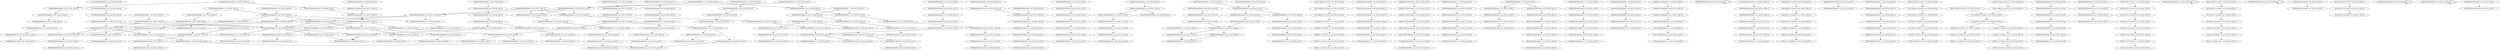 digraph G {
    "000000000000000100_4-22_COV:24_LEN:18" -> "000000000000001001_5-23_COV:22_LEN:18";
    "000000000000000000_1-19_COV:60_LEN:18" -> "000000000000000000_2-20_COV:70_LEN:18";
    "000000000100000010_7-24_COV:343_LEN:18" -> "000000001000000100_8-25_COV:350_LEN:18";
    "000000000000000100_3-21_COV:30_LEN:18" -> "000000000000001000_4-22_COV:30_LEN:18";
    "000000000000000010_6-24_COV:48_LEN:18" -> "000000000000000100_7-25_COV:48_LEN:18";
    "000000000000000001_5-23_COV:48_LEN:18" -> "000000000000000010_6-24_COV:48_LEN:18";
    "000000000000000001_1-19_COV:34_LEN:18" -> "000000000000000010_2-20_COV:31_LEN:18";
    "000001000000000000_2-20_COV:21_LEN:18" -> "000010000000000000_3-21_COV:21_LEN:18";
    "000000000000000000_2-20_COV:24_LEN:18" -> "000000000000000000_3-21_COV:27_LEN:18";
    "000000000000000001_5-23_COV:59_LEN:18" -> "000000000000000010_6-24_COV:62_LEN:18";
    "000001111010001110_7-24_COV:32_LEN:18" -> "000011110100011100_8-25_COV:31_LEN:18";
    "100000000000000010_7-24_COV:253_LEN:18" -> "000000000000000100_8-25_COV:1370_LEN:18";
    "000000100001000000_3-21_COV:30_LEN:18" -> "000001000010000000_4-22_COV:32_LEN:18";
    "000000000000000000_6-24_COV:34_LEN:18" -> "000000000000000000_7-25_COV:33_LEN:18";
    "000000000000000010_6-24_COV:34_LEN:18" -> "000000000000000100_7-25_COV:35_LEN:18";
    "000000000000001001_5-23_COV:20_LEN:18" -> "000000000000010010_6-24_COV:20_LEN:18";
    "100000000000000000_1-18_COV:256_LEN:18" -> "000000000000000001_2-19_COV:398_LEN:18";
    "100000000000000000_1-18_COV:256_LEN:18" -> "000000000000000000_2-19_COV:1307_LEN:18";
    "000000000000000000_2-20_COV:29_LEN:18" -> "000000000000000000_3-21_COV:28_LEN:18";
    "000000000000000010_6-24_COV:37_LEN:18" -> "000000000000000100_7-25_COV:36_LEN:18";
    "001100001000000011_7-24_COV:181_LEN:18" -> "011000010000000111_8-25_COV:174_LEN:18";
    "000000000000000001_5-23_COV:34_LEN:18" -> "000000000000000010_6-24_COV:34_LEN:18";
    "000000000000000100_3-21_COV:36_LEN:18" -> "000000000000001000_4-22_COV:37_LEN:18";
    "000000000000000010_6-24_COV:23_LEN:18" -> "000000000000000100_7-25_COV:22_LEN:18";
    "000000000000100000_4-21_COV:361_LEN:18" -> "000000000001000000_5-22_COV:350_LEN:18";
    "000000001000000000_3-20_COV:62_LEN:18" -> "000000010000000000_4-21_COV:57_LEN:18";
    "000000000100000001_2-19_COV:21_LEN:18" -> "000000001000000010_3-20_COV:19_LEN:18";
    "000000000001000000_5-22_COV:350_LEN:18" -> "000000000010000001_6-23_COV:346_LEN:18";
    "000000000000000010_6-24_COV:29_LEN:18" -> "000000000000000100_7-25_COV:29_LEN:18";
    "000000000000001000_1-19_COV:22_LEN:18" -> "000000000000010000_2-20_COV:22_LEN:18";
    "000000000100000010_6-24_COV:25_LEN:18" -> "000000001000000100_7-25_COV:25_LEN:18";
    "000000000000000000_2-20_COV:75_LEN:18" -> "000000000000000000_3-21_COV:77_LEN:18";
    "000000000000000000_2-20_COV:27_LEN:18" -> "000000000000000000_4-21_COV:1064_LEN:18";
    "000000000000000000_2-20_COV:27_LEN:18" -> "000000000000000001_4-21_COV:29_LEN:18";
    "000000000000000000_2-20_COV:27_LEN:18" -> "000000000000000000_4-22_COV:54_LEN:18";
    "000000000000000000_3-21_COV:71_LEN:18" -> "000000000000000000_4-22_COV:70_LEN:18";
    "000000001000000000_2-19_COV:27_LEN:18" -> "000000010000000000_3-20_COV:25_LEN:18";
    "000000000010000001_5-23_COV:24_LEN:18" -> "000000000100000010_6-24_COV:25_LEN:18";
    "000011000010000000_5-22_COV:184_LEN:18" -> "000110000100000001_6-23_COV:182_LEN:18";
    "000001100000000000_4-22_COV:30_LEN:18" -> "000011000000000001_5-23_COV:29_LEN:18";
    "000000000000000010_3-20_COV:390_LEN:18" -> "000000000000000100_4-21_COV:387_LEN:18";
    "000000000000000010_3-20_COV:390_LEN:18" -> "000000000000000100_4-22_COV:19_LEN:18";
    "000000000000000000_4-22_COV:21_LEN:18" -> "000000000000000001_5-23_COV:22_LEN:18";
    "000100000000000000_4-21_COV:263_LEN:18" -> "001000000000000000_5-22_COV:255_LEN:18";
    "000000000000000010_6-24_COV:22_LEN:18" -> "000000000000000100_7-25_COV:22_LEN:18";
    "000100001000000011_6-24_COV:30_LEN:18" -> "001000010000000111_7-25_COV:26_LEN:18";
    "000000000000010100_8-25_COV:20_LEN:18" -> "000000000000010100_8-25_COV:20_LEN:18";
    "000000000000000001_5-23_COV:28_LEN:18" -> "000000000000000010_6-24_COV:29_LEN:18";
    "000000000000001001_5-23_COV:21_LEN:18" -> "000000000000010010_6-24_COV:19_LEN:18";
    "000000000000000000_3-20_COV:1114_LEN:18" -> "000000000000000000_4-21_COV:1064_LEN:18";
    "000000000000000000_3-20_COV:1114_LEN:18" -> "000000000000000001_4-21_COV:29_LEN:18";
    "000000000000000000_3-20_COV:1114_LEN:18" -> "000000000000000000_4-22_COV:54_LEN:18";
    "011000001111010001_4-21_COV:38_LEN:18" -> "110000011110100011_5-22_COV:28_LEN:18";
    "000000000001000000_4-22_COV:28_LEN:18" -> "000000000010000001_5-23_COV:28_LEN:18";
    "000000010000100000_2-20_COV:29_LEN:18" -> "000000100001000000_3-21_COV:30_LEN:18";
    "010000111101000001_5-23_COV:88_LEN:18" -> "100001111010000010_6-24_COV:88_LEN:18";
    "000000000000000000_6-23_COV:376_LEN:18" -> "000000000000000000_7-24_COV:374_LEN:18";
    "000000000000000010_6-24_COV:65_LEN:18" -> "000000000000000100_7-25_COV:64_LEN:18";
    "000000000000000010_3-21_COV:24_LEN:18" -> "000000000000000100_4-22_COV:24_LEN:18";
    "000000000000000000_1-19_COV:31_LEN:18" -> "000000000000000000_2-20_COV:27_LEN:18";
    "000000000000000000_5-23_COV:31_LEN:18" -> "000000000000000000_6-24_COV:30_LEN:18";
    "000000000000010000_2-20_COV:19_LEN:18" -> "000000000000100000_3-21_COV:19_LEN:18";
    "001100000111101000_3-20_COV:34_LEN:18" -> "011000001111010001_4-21_COV:38_LEN:18";
    "000000100000000000_1-19_COV:20_LEN:18" -> "000001000000000000_2-20_COV:21_LEN:18";
    "000000000000000000_2-20_COV:34_LEN:18" -> "000000000000000000_3-21_COV:38_LEN:18";
    "000000000000000001_5-23_COV:23_LEN:18" -> "000000000000000010_6-24_COV:22_LEN:18";
    "000000000000000010_2-20_COV:25_LEN:18" -> "000000000000000100_3-21_COV:24_LEN:18";
    "000000000000000010_4-21_COV:251_LEN:18" -> "000000000000000100_5-22_COV:245_LEN:18";
    "001000011110100000_4-22_COV:92_LEN:18" -> "010000111101000001_5-23_COV:88_LEN:18";
    "000000000000000100_4-21_COV:387_LEN:18" -> "000000000000001001_5-23_COV:21_LEN:18";
    "000000000000000100_4-21_COV:387_LEN:18" -> "000000000000001000_5-22_COV:381_LEN:18";
    "000000000000100010_6-24_COV:28_LEN:18" -> "000000000001000100_7-25_COV:27_LEN:18";
    "011010001110100011_4-22_COV:48_LEN:18" -> "110100011101000111_5-23_COV:47_LEN:18";
    "000000001100000000_1-19_COV:31_LEN:18" -> "000000011000000000_2-20_COV:33_LEN:18";
    "000000000000100000_3-21_COV:26_LEN:18" -> "000000000001000000_4-22_COV:28_LEN:18";
    "000001000011110100_1-19_COV:80_LEN:18" -> "000010000111101000_2-20_COV:87_LEN:18";
    "000000000000100010_6-24_COV:24_LEN:18" -> "000000000001000100_7-25_COV:23_LEN:18";
    "000110100011110100_1-19_COV:19_LEN:18" -> "001101000111101000_3-20_COV:361_LEN:18";
    "000000000000000000_4-22_COV:49_LEN:18" -> "000000000000000001_5-23_COV:49_LEN:18";
    "000000000000000100_3-21_COV:20_LEN:18" -> "000000000000001000_4-22_COV:20_LEN:18";
    "000000110000000000_3-21_COV:31_LEN:18" -> "000001100000000000_4-22_COV:30_LEN:18";
    "000000000000000000_4-22_COV:36_LEN:18" -> "000000000000000001_5-23_COV:31_LEN:18";
    "000110100011110100_2-19_COV:353_LEN:18" -> "001101000111101000_3-20_COV:361_LEN:18";
    "101001111101100011_6-23_COV:57_LEN:18" -> "010011111011000110_7-24_COV:60_LEN:18";
    "000000000000000000_3-21_COV:64_LEN:18" -> "000000000000000000_4-22_COV:66_LEN:18";
    "000001000000000001_6-23_COV:37_LEN:18" -> "000010000000000010_7-24_COV:37_LEN:18";
    "000000000010000001_6-23_COV:346_LEN:18" -> "000000000100000010_7-24_COV:343_LEN:18";
    "000000000000000000_1-19_COV:20_LEN:18" -> "000000000000000000_1-19_COV:20_LEN:18";
    "000000000000000001_1-19_COV:36_LEN:18" -> "000000000000000010_2-20_COV:35_LEN:18";
    "000000100000000000_5-22_COV:55_LEN:18" -> "000001000000000001_6-23_COV:37_LEN:18";
    "000000000000000000_4-22_COV:63_LEN:18" -> "000000000000000001_5-23_COV:59_LEN:18";
    "000001000000000000_2-20_COV:21_LEN:18" -> "000010000000000000_3-21_COV:20_LEN:18";
    "000000000000000000_4-21_COV:1064_LEN:18" -> "000000000000000001_5-23_COV:48_LEN:18";
    "000000000000000000_4-21_COV:1064_LEN:18" -> "000000000000000000_5-22_COV:1477_LEN:18";
    "101000111010001110_6-24_COV:53_LEN:18" -> "010001110100011100_7-25_COV:55_LEN:18";
    "000010100111110110_2-19_COV:60_LEN:18" -> "000101001111101100_3-20_COV:64_LEN:18";
    "000000000000010001_5-23_COV:37_LEN:18" -> "000000000000100010_6-24_COV:38_LEN:18";
    "011010011110100011_4-22_COV:25_LEN:18" -> "110100111101000111_5-23_COV:23_LEN:18";
    "000000000000000000_6-24_COV:23_LEN:18" -> "000000000000000000_7-25_COV:22_LEN:18";
    "000000000000110010_7-24_COV:31_LEN:18" -> "000000000001100100_8-25_COV:30_LEN:18";
    "000000000000000000_6-24_COV:30_LEN:18" -> "000000000000000000_7-25_COV:29_LEN:18";
    "000000000100000000_1-18_COV:29_LEN:18" -> "000000001000000000_2-19_COV:27_LEN:18";
    "011100000000000000_1-18_COV:424_LEN:18" -> "111000000000000000_2-19_COV:428_LEN:18";
    "010011111011000110_7-24_COV:60_LEN:18" -> "100111110110001101_8-25_COV:58_LEN:18";
    "000000000100000010_6-24_COV:27_LEN:18" -> "000000001000000100_7-25_COV:24_LEN:18";
    "000000010000000000_3-20_COV:25_LEN:18" -> "000000100000000000_4-21_COV:25_LEN:18";
    "000011000001111010_1-18_COV:27_LEN:18" -> "000110000011110100_2-19_COV:32_LEN:18";
    "001000000000000000_5-22_COV:255_LEN:18" -> "010000000000000001_6-23_COV:253_LEN:18";
    "000000010000000100_4-21_COV:20_LEN:18" -> "000000100000001000_5-22_COV:19_LEN:18";
    "000010000000000010_7-24_COV:37_LEN:18" -> "000100000000000100_8-25_COV:48_LEN:18";
    "000000000000000010_6-24_COV:47_LEN:18" -> "000000000000000100_7-25_COV:46_LEN:18";
    "000000000000000010_6-24_COV:49_LEN:18" -> "000000000000000100_7-25_COV:48_LEN:18";
    "000000000000000000_2-20_COV:47_LEN:18" -> "000000000000000000_3-21_COV:48_LEN:18";
    "001101000111010001_3-21_COV:59_LEN:18" -> "011010001110100011_4-22_COV:48_LEN:18";
    "000000000000100010_7-24_COV:379_LEN:18" -> "000000000001000100_8-25_COV:380_LEN:18";
    "001101000111101000_3-20_COV:361_LEN:18" -> "011010001111010001_4-21_COV:359_LEN:18";
    "000110000000000011_6-24_COV:29_LEN:18" -> "001100000000000111_7-25_COV:28_LEN:18";
    "000000000000000000_1-19_COV:31_LEN:18" -> "000000000000000000_2-20_COV:29_LEN:18";
    "000000000000000100_3-21_COV:19_LEN:18" -> "000000000000000100_3-21_COV:19_LEN:18";
    "000011010001110100_1-19_COV:53_LEN:18" -> "000110100011101000_2-20_COV:58_LEN:18";
    "000011010011110100_1-19_COV:29_LEN:18" -> "000110100111101000_2-20_COV:28_LEN:18";
    "000000000000000000_4-22_COV:26_LEN:18" -> "000000000000000001_5-23_COV:28_LEN:18";
    "000000000000100010_6-24_COV:19_LEN:18" -> "000000000001000100_7-25_COV:19_LEN:18";
    "000100001111010000_3-21_COV:91_LEN:18" -> "001000011110100000_4-22_COV:92_LEN:18";
    "000000000000000001_5-23_COV:22_LEN:18" -> "000000000000000010_6-24_COV:23_LEN:18";
    "000110100111101000_2-20_COV:21_LEN:18" -> "001101001111010001_3-21_COV:21_LEN:18";
    "000000000000000010_6-24_COV:50_LEN:18" -> "000000000000000100_7-25_COV:50_LEN:18";
    "000000000000000010_6-24_COV:34_LEN:18" -> "000000000000000100_7-25_COV:34_LEN:18";
    "000000000000100000_3-21_COV:25_LEN:18" -> "000000000001000000_4-22_COV:25_LEN:18";
    "000000000000001000_2-19_COV:355_LEN:18" -> "000000000000010000_3-20_COV:372_LEN:18";
    "101001111010001110_6-24_COV:24_LEN:18" -> "010011110100011100_7-25_COV:24_LEN:18";
    "000000000000010000_2-20_COV:22_LEN:18" -> "000000000000100000_3-21_COV:25_LEN:18";
    "000011010001111010_1-18_COV:330_LEN:18" -> "000110100011110100_2-19_COV:353_LEN:18";
    "000000011000000000_2-20_COV:33_LEN:18" -> "000000110000000000_3-21_COV:31_LEN:18";
    "000010000111101000_2-20_COV:87_LEN:18" -> "000100001111010000_3-21_COV:91_LEN:18";
    "000000000000000110_4-21_COV:33_LEN:18" -> "000000000000001100_5-22_COV:31_LEN:18";
    "000000000000000000_1-19_COV:33_LEN:18" -> "000000000000000000_2-20_COV:34_LEN:18";
    "100000000000000000_4-22_COV:19_LEN:18" -> "000000000000000001_5-23_COV:37_LEN:18";
    "000000000000000001_5-23_COV:48_LEN:18" -> "000000000000000010_6-24_COV:50_LEN:18";
    "000000000000000000_3-21_COV:28_LEN:18" -> "000000000000000000_4-22_COV:29_LEN:18";
    "000000000000010001_5-23_COV:28_LEN:18" -> "000000000000100010_6-24_COV:28_LEN:18";
    "000000000000000001_6-23_COV:1099_LEN:18" -> "000000000000000010_7-24_COV:1088_LEN:18";
    "000000110000100000_3-20_COV:189_LEN:18" -> "000001100001000000_4-21_COV:183_LEN:18";
    "000000000000010010_7-24_COV:229_LEN:18" -> "000000000000100100_8-25_COV:233_LEN:18";
    "000000000000000001_5-23_COV:31_LEN:18" -> "000000000000000010_6-24_COV:34_LEN:18";
    "000000000000010010_6-24_COV:19_LEN:18" -> "000000000000100100_7-25_COV:19_LEN:18";
    "000000001000010000_1-19_COV:28_LEN:18" -> "000000010000100000_2-20_COV:29_LEN:18";
    "000000011000010000_2-19_COV:184_LEN:18" -> "000000110000100000_3-20_COV:189_LEN:18";
    "000000000000000010_6-24_COV:63_LEN:18" -> "000000000000000100_8-25_COV:1370_LEN:18";
    "000000000000001001_5-23_COV:22_LEN:18" -> "000000000000010010_6-24_COV:23_LEN:18";
    "000000000000000000_3-21_COV:27_LEN:18" -> "000000000000000000_4-22_COV:26_LEN:18";
    "000000000001000000_4-22_COV:25_LEN:18" -> "000000000010000001_5-23_COV:24_LEN:18";
    "101000111101000110_6-24_COV:66_LEN:18" -> "010001111010001100_7-25_COV:67_LEN:18";
    "110100011101000111_5-23_COV:47_LEN:18" -> "101000111010001110_6-24_COV:53_LEN:18";
    "000000000000010001_5-23_COV:23_LEN:18" -> "000000000000100010_6-24_COV:24_LEN:18";
    "000000000000001000_4-22_COV:24_LEN:18" -> "000000000000010001_5-23_COV:23_LEN:18";
    "000000100000000000_1-18_COV:254_LEN:18" -> "000001000000000000_2-19_COV:269_LEN:18";
    "000110000100000001_6-23_COV:182_LEN:18" -> "001100001000000011_7-24_COV:181_LEN:18";
    "000000000000000001_1-19_COV:24_LEN:18" -> "000000000000000010_2-20_COV:25_LEN:18";
    "000000100000000000_4-21_COV:25_LEN:18" -> "000001000000000000_5-22_COV:26_LEN:18";
    "000000001100001000_1-18_COV:169_LEN:18" -> "000000011000010000_2-19_COV:184_LEN:18";
    "000000010000000000_4-21_COV:57_LEN:18" -> "000000100000000000_5-22_COV:55_LEN:18";
    "000110000011110100_2-19_COV:32_LEN:18" -> "001100000111101000_3-20_COV:34_LEN:18";
    "001101001111010001_3-21_COV:29_LEN:18" -> "011010011110100011_4-22_COV:25_LEN:18";
    "000000000010000001_5-23_COV:28_LEN:18" -> "000000000100000010_6-24_COV:27_LEN:18";
    "000000000000000000_4-22_COV:19_LEN:18" -> "000000000000000001_5-23_COV:22_LEN:18";
    "000000000000000000_2-20_COV:70_LEN:18" -> "000000000000000000_3-21_COV:71_LEN:18";
    "000000001000000010_3-20_COV:19_LEN:18" -> "000000010000000100_4-21_COV:20_LEN:18";
    "000000000000000000_5-23_COV:21_LEN:18" -> "000000000000000000_6-24_COV:20_LEN:18";
    "110100011110100011_5-23_COV:63_LEN:18" -> "101000111101000110_6-24_COV:66_LEN:18";
    "000000000000000010_7-24_COV:1088_LEN:18" -> "000000000000000100_8-25_COV:1370_LEN:18";
    "000000000000000100_1-18_COV:339_LEN:18" -> "000000000000001000_2-19_COV:355_LEN:18";
    "000000000000000000_3-21_COV:23_LEN:18" -> "000000000000000000_4-22_COV:21_LEN:18";
    "010000000000000010_6-24_COV:21_LEN:18" -> "100000000000000100_7-25_COV:20_LEN:18";
    "000000000000000001_2-20_COV:23_LEN:18" -> "000000000000000010_3-21_COV:24_LEN:18";
    "000000000000010001_6-23_COV:379_LEN:18" -> "000000000000100010_7-24_COV:379_LEN:18";
    "000000000000001100_5-22_COV:31_LEN:18" -> "000000000000011001_6-23_COV:31_LEN:18";
    "000000000000000000_2-20_COV:20_LEN:18" -> "000000000000000000_3-21_COV:19_LEN:18";
    "001000000000000100_8-25_COV:20_LEN:18" -> "001000000000000100_8-25_COV:20_LEN:18";
    "000000000000000001_4-21_COV:29_LEN:18" -> "000000000000000010_5-22_COV:29_LEN:18";
    "000000000000000001_1-19_COV:23_LEN:18" -> "000000000000000010_3-20_COV:390_LEN:18";
    "000000000000000001_1-19_COV:23_LEN:18" -> "000000000000000011_3-20_COV:35_LEN:18";
    "100001111010000010_6-24_COV:88_LEN:18" -> "000011110100000101_7-25_COV:88_LEN:18";
    "000000000000000000_1-19_COV:56_LEN:18" -> "000000000000000000_2-20_COV:57_LEN:18";
    "011010001111010001_4-21_COV:359_LEN:18" -> "110100011110100011_5-23_COV:63_LEN:18";
    "011010001111010001_4-21_COV:359_LEN:18" -> "110100011110100011_5-22_COV:291_LEN:18";
    "000101001111101100_3-20_COV:64_LEN:18" -> "001010011111011000_4-21_COV:63_LEN:18";
    "000000000000000000_4-22_COV:70_LEN:18" -> "000000000000000000_5-23_COV:32_LEN:18";
    "000000000000000000_4-22_COV:70_LEN:18" -> "000000000000000001_5-23_COV:48_LEN:18";
    "001010011111011000_4-21_COV:63_LEN:18" -> "010100111110110001_5-22_COV:55_LEN:18";
    "000000000000000001_1-19_COV:20_LEN:18" -> "000000000000000010_2-20_COV:19_LEN:18";
    "110100111101000111_5-23_COV:23_LEN:18" -> "101001111010001110_6-24_COV:24_LEN:18";
    "000000000000000000_4-22_COV:31_LEN:18" -> "000000000000000001_5-23_COV:34_LEN:18";
    "000000000000000000_2-20_COV:64_LEN:18" -> "000000000000000000_3-21_COV:64_LEN:18";
    "000000000000000010_2-20_COV:35_LEN:18" -> "000000000000000100_3-21_COV:36_LEN:18";
    "000000000000000001_2-19_COV:398_LEN:18" -> "000000000000000010_3-20_COV:390_LEN:18";
    "000000000000000001_2-19_COV:398_LEN:18" -> "000000000000000011_3-20_COV:35_LEN:18";
    "000000000000000010_6-24_COV:62_LEN:18" -> "000000000000000100_7-25_COV:61_LEN:18";
    "100000111101000111_6-23_COV:30_LEN:18" -> "000001111010001110_7-24_COV:32_LEN:18";
    "110000011110100011_5-22_COV:28_LEN:18" -> "100000111101000111_6-23_COV:30_LEN:18";
    "000000000000000000_4-22_COV:70_LEN:18" -> "000000000000000000_5-23_COV:21_LEN:18";
    "000000000000000000_4-22_COV:70_LEN:18" -> "000000000000000001_5-23_COV:63_LEN:18";
    "000000000000000000_3-21_COV:48_LEN:18" -> "000000000000000000_4-22_COV:49_LEN:18";
    "010000000000000001_6-23_COV:253_LEN:18" -> "100000000000000010_7-24_COV:253_LEN:18";
    "000000000000000000_6-24_COV:39_LEN:18" -> "000000000000000000_7-25_COV:35_LEN:18";
    "000000000100000100_7-25_COV:19_LEN:18" -> "000000000100000100_7-25_COV:19_LEN:18";
    "000100000000000000_4-22_COV:21_LEN:18" -> "001000000000000001_5-23_COV:21_LEN:18";
    "000000000000000100_4-22_COV:19_LEN:18" -> "000000000000001001_5-23_COV:20_LEN:18";
    "000010000000000000_3-21_COV:21_LEN:18" -> "000100000000000000_4-22_COV:21_LEN:18";
    "000000000000000000_1-19_COV:26_LEN:18" -> "000000000000000000_2-20_COV:27_LEN:18";
    "000000000000000000_3-21_COV:71_LEN:18" -> "000000000000000000_4-22_COV:70_LEN:18";
    "000000000000010010_6-24_COV:23_LEN:18" -> "000000000000100100_7-25_COV:24_LEN:18";
    "010100111110110001_5-22_COV:55_LEN:18" -> "101001111101100011_6-23_COV:57_LEN:18";
    "000000000000001001_6-23_COV:232_LEN:18" -> "000000000000010010_7-24_COV:229_LEN:18";
    "000000000000000000_5-23_COV:32_LEN:18" -> "000000000000000000_6-24_COV:34_LEN:18";
    "000000000000000100_3-21_COV:24_LEN:18" -> "000000000000001000_4-22_COV:24_LEN:18";
    "000000000000000001_5-23_COV:59_LEN:18" -> "000000000000000010_6-24_COV:63_LEN:18";
    "000000000000001000_1-19_COV:21_LEN:18" -> "000000000000010000_2-20_COV:24_LEN:18";
    "000010000100000001_5-23_COV:31_LEN:18" -> "000100001000000011_6-24_COV:30_LEN:18";
    "000000000000000000_3-21_COV:77_LEN:18" -> "000000000000000000_4-22_COV:77_LEN:18";
    "000000000000000000_1-19_COV:42_LEN:18" -> "000000000000000000_2-20_COV:47_LEN:18";
    "000000000000000000_2-20_COV:24_LEN:18" -> "000000000000000000_3-21_COV:23_LEN:18";
    "110100011110100011_5-22_COV:291_LEN:18" -> "101000111101000111_6-23_COV:291_LEN:18";
    "000000000010000000_1-18_COV:69_LEN:18" -> "000000000100000001_2-19_COV:21_LEN:18";
    "000000000010000000_1-18_COV:69_LEN:18" -> "000000000100000000_2-19_COV:65_LEN:18";
    "000000000000000000_1-19_COV:73_LEN:18" -> "000000000000000001_2-20_COV:23_LEN:18";
    "000000000000000000_1-19_COV:73_LEN:18" -> "000000000000000000_2-20_COV:69_LEN:18";
    "000000000000000000_3-21_COV:38_LEN:18" -> "000000000000000000_4-22_COV:36_LEN:18";
    "000000000000000000_1-19_COV:34_LEN:18" -> "000000000000000000_2-20_COV:24_LEN:18";
    "000000000000000000_2-20_COV:27_LEN:18" -> "000000000000000000_3-21_COV:26_LEN:18";
    "000000000000000000_5-23_COV:21_LEN:18" -> "000000000000000000_6-24_COV:23_LEN:18";
    "000000000000000000_4-22_COV:66_LEN:18" -> "000000000000000000_5-23_COV:31_LEN:18";
    "000000000000000000_4-22_COV:66_LEN:18" -> "000000000000000001_5-23_COV:46_LEN:18";
    "000000000000000000_5-23_COV:33_LEN:18" -> "000000000000000000_6-24_COV:34_LEN:18";
    "000000000000001000_4-22_COV:37_LEN:18" -> "000000000000010001_5-23_COV:37_LEN:18";
    "010001111010001110_7-24_COV:306_LEN:18" -> "100011110100011100_8-25_COV:311_LEN:18";
    "000000000000010000_2-20_COV:24_LEN:18" -> "000000000000100000_3-21_COV:26_LEN:18";
    "110000000000000000_3-20_COV:433_LEN:18" -> "100000000000000000_4-21_COV:441_LEN:18";
    "000001000010000000_4-22_COV:32_LEN:18" -> "000010000100000001_5-23_COV:31_LEN:18";
    "000000000000000000_4-22_COV:54_LEN:18" -> "000000000000000001_5-23_COV:48_LEN:18";
    "000000000000000000_4-22_COV:54_LEN:18" -> "000000000000000000_5-23_COV:21_LEN:18";
    "100000000000000000_4-21_COV:441_LEN:18" -> "000000000000000001_5-23_COV:48_LEN:18";
    "100000000000000000_4-21_COV:441_LEN:18" -> "000000000000000000_5-22_COV:1477_LEN:18";
    "000000000000000010_6-24_COV:22_LEN:18" -> "000000000000000100_7-25_COV:22_LEN:18";
    "000110100011101000_2-20_COV:58_LEN:18" -> "001101000111010001_3-21_COV:59_LEN:18";
    "000001010011111011_1-18_COV:54_LEN:18" -> "000010100111110110_2-19_COV:60_LEN:18";
    "010000000000000000_1-20_COV:19_LEN:18" -> "100000000000000000_3-21_COV:27_LEN:18";
    "000000000000000000_1-19_COV:71_LEN:18" -> "000000000000000000_2-20_COV:75_LEN:18";
    "000000000000000000_3-21_COV:19_LEN:18" -> "000000000000000000_4-22_COV:19_LEN:18";
    "000000000100000000_2-19_COV:65_LEN:18" -> "000000001000000000_3-20_COV:62_LEN:18";
    "000000000000000000_4-22_COV:77_LEN:18" -> "000000000000000001_5-23_COV:59_LEN:18";
    "000000000000000000_4-22_COV:77_LEN:18" -> "000000000000000000_5-23_COV:33_LEN:18";
    "000000000000000011_3-20_COV:35_LEN:18" -> "000000000000000110_4-21_COV:33_LEN:18";
    "000001000000000000_2-19_COV:269_LEN:18" -> "000010000000000000_3-20_COV:267_LEN:18";
    "000000000000000000_7-24_COV:374_LEN:18" -> "000000000000000000_8-25_COV:390_LEN:18";
    "000000000000001000_1-19_COV:29_LEN:18" -> "000000000000010000_3-20_COV:372_LEN:18";
    "000000000000000010_2-20_COV:19_LEN:18" -> "000000000000000100_3-21_COV:20_LEN:18";
    "000000000000000001_5-23_COV:63_LEN:18" -> "000000000000000010_6-24_COV:65_LEN:18";
    "000000000000000000_3-21_COV:59_LEN:18" -> "000000000000000000_4-22_COV:63_LEN:18";
    "000000000000000010_2-20_COV:31_LEN:18" -> "000000000000000100_3-21_COV:30_LEN:18";
    "101000111101000111_6-23_COV:291_LEN:18" -> "010001111010001110_7-24_COV:306_LEN:18";
    "000110100111101000_2-20_COV:28_LEN:18" -> "001101001111010001_3-21_COV:29_LEN:18";
    "000000000000000001_3-20_COV:262_LEN:18" -> "000000000000000010_4-21_COV:251_LEN:18";
    "000000000000000000_2-20_COV:69_LEN:18" -> "000000000000000000_3-21_COV:71_LEN:18";
    "000000000000000000_6-24_COV:34_LEN:18" -> "000000000000000000_7-25_COV:32_LEN:18";
    "000000000000000000_2-20_COV:57_LEN:18" -> "000000000000000000_3-21_COV:59_LEN:18";
    "000000000000001000_4-22_COV:30_LEN:18" -> "000000000000010001_5-23_COV:28_LEN:18";
    "000011010011110100_1-19_COV:20_LEN:18" -> "000110100111101000_2-20_COV:21_LEN:18";
    "000000000000000000_4-22_COV:29_LEN:18" -> "000000000000000001_5-23_COV:37_LEN:18";
    "000000000000000000_1-19_COV:77_LEN:18" -> "000000000000000000_3-20_COV:1114_LEN:18";
    "000000000000000000_1-19_COV:77_LEN:18" -> "000000000000000001_3-20_COV:262_LEN:18";
    "000000000000000000_1-19_COV:77_LEN:18" -> "000000000000000000_3-21_COV:32_LEN:18";
    "000000000000000000_5-22_COV:1477_LEN:18" -> "000000000000000000_6-23_COV:376_LEN:18";
    "000000000000000000_5-22_COV:1477_LEN:18" -> "000000000000000001_6-23_COV:1099_LEN:18";
    "000000000000000000_5-22_COV:1477_LEN:18" -> "000000000000000000_6-24_COV:39_LEN:18";
    "000000000000100000_3-21_COV:20_LEN:18" -> "000000000001000000_4-22_COV:20_LEN:18";
    "000000000000000001_5-23_COV:46_LEN:18" -> "000000000000000010_6-24_COV:49_LEN:18";
    "000001100001000000_4-21_COV:183_LEN:18" -> "000011000010000000_5-22_COV:184_LEN:18";
    "000000000000000100_5-22_COV:245_LEN:18" -> "000000000000001001_6-23_COV:232_LEN:18";
    "000000000000000000_1-19_COV:66_LEN:18" -> "000000000000000000_2-20_COV:64_LEN:18";
    "000000000000000000_1-18_COV:1362_LEN:18" -> "000000000000000001_2-19_COV:398_LEN:18";
    "000000000000000000_1-18_COV:1362_LEN:18" -> "000000000000000000_2-19_COV:1307_LEN:18";
    "000000000000000000_3-21_COV:32_LEN:18" -> "000000000000000000_4-22_COV:31_LEN:18";
    "000000000000000000_2-19_COV:1307_LEN:18" -> "000000000000000000_3-20_COV:1114_LEN:18";
    "000000000000000000_2-19_COV:1307_LEN:18" -> "000000000000000001_3-20_COV:262_LEN:18";
    "000000000000000000_2-19_COV:1307_LEN:18" -> "000000000000000000_3-21_COV:32_LEN:18";
    "000000000000000001_5-23_COV:22_LEN:18" -> "000000000000000010_6-24_COV:22_LEN:18";
    "000000000000001000_5-22_COV:381_LEN:18" -> "000000000000010001_6-23_COV:379_LEN:18";
    "000010000000000000_3-20_COV:267_LEN:18" -> "000100000000000000_4-21_COV:263_LEN:18";
    "100000000000000000_3-21_COV:27_LEN:18" -> "000000000000000001_5-23_COV:48_LEN:18";
    "100000000000000000_3-21_COV:27_LEN:18" -> "000000000000000000_5-22_COV:1477_LEN:18";
    "000000000000100010_6-24_COV:38_LEN:18" -> "000000000001000100_7-25_COV:38_LEN:18";
    "000000000000000000_3-21_COV:26_LEN:18" -> "000000000000000000_4-22_COV:27_LEN:18";
    "000000000000011001_6-23_COV:31_LEN:18" -> "000000000000110010_7-24_COV:31_LEN:18";
    "000000000000000000_1-19_COV:19_LEN:18" -> "000000000000000000_2-20_COV:24_LEN:18";
    "001000000000000001_5-23_COV:21_LEN:18" -> "010000000000000010_6-24_COV:21_LEN:18";
    "000000000000000001_5-23_COV:37_LEN:18" -> "000000000000000010_6-24_COV:37_LEN:18";
    "000000000000000000_4-22_COV:27_LEN:18" -> "000000000000000000_6-23_COV:376_LEN:18";
    "000000000000000000_4-22_COV:27_LEN:18" -> "000000000000000001_6-23_COV:1099_LEN:18";
    "000000000000000000_4-22_COV:27_LEN:18" -> "000000000000000000_6-24_COV:39_LEN:18";
    "000000000000000001_5-23_COV:49_LEN:18" -> "000000000000000010_6-24_COV:47_LEN:18";
    "000000000000000000_6-24_COV:20_LEN:18" -> "000000000000000000_7-25_COV:19_LEN:18";
    "000000000000000001_5-23_COV:48_LEN:18" -> "000000000000000010_6-24_COV:49_LEN:18";
    "000011000000000001_5-23_COV:29_LEN:18" -> "000110000000000011_6-24_COV:29_LEN:18";
    "000000000000010000_3-20_COV:372_LEN:18" -> "000000000000100000_4-21_COV:361_LEN:18";
    "000000000000000010_6-24_COV:49_LEN:18" -> "000000000000000100_7-25_COV:48_LEN:18";
    "111000000000000000_2-19_COV:428_LEN:18" -> "110000000000000000_3-20_COV:433_LEN:18";
}
